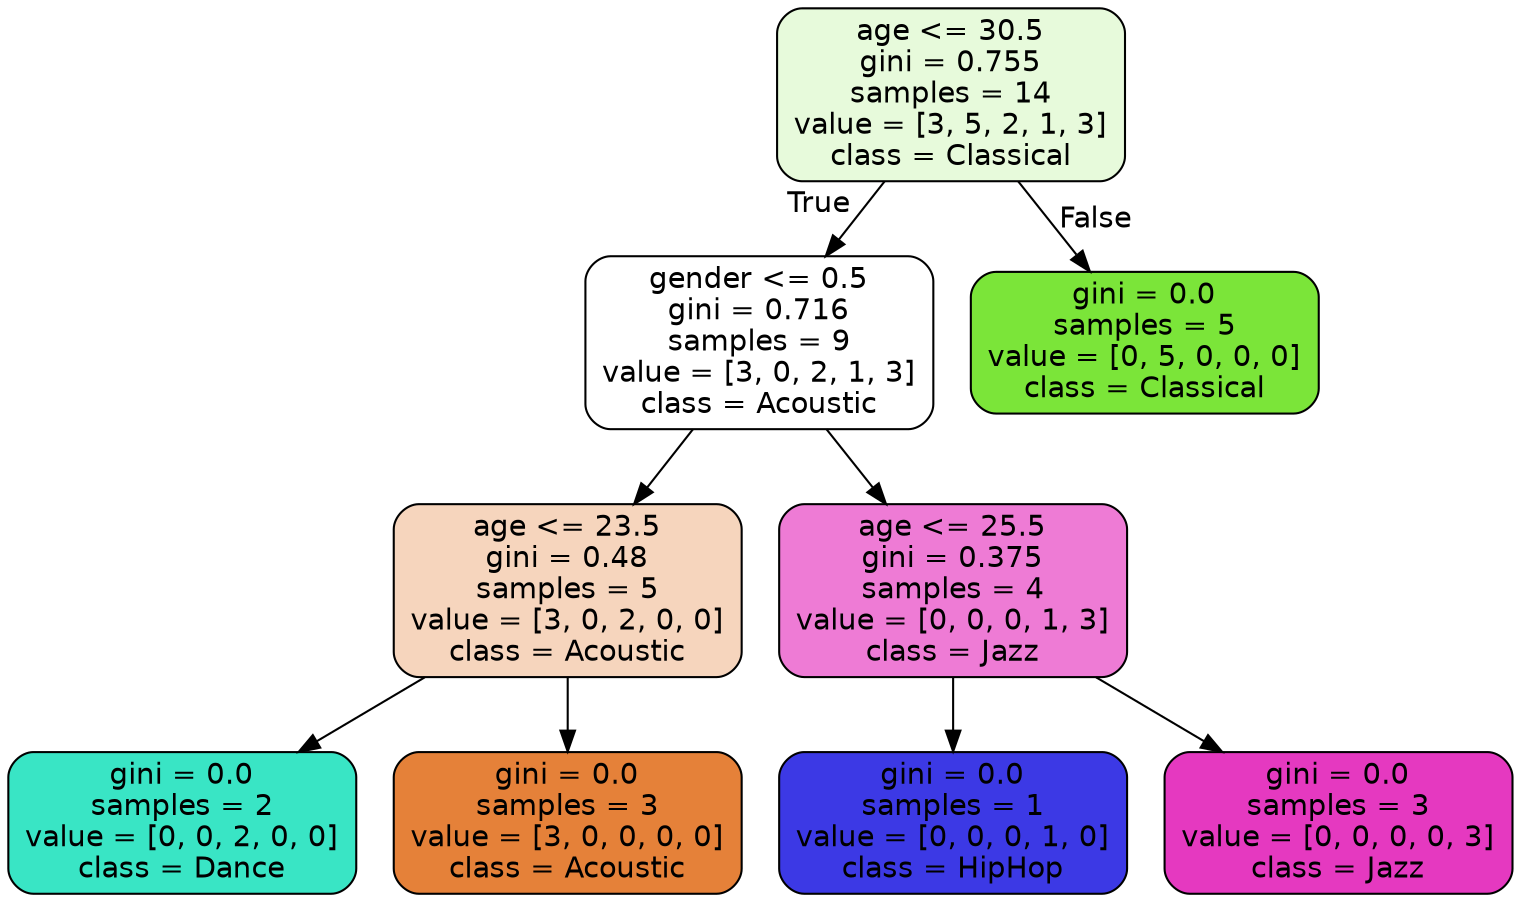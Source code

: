 digraph Tree {
node [shape=box, style="filled, rounded", color="black", fontname="helvetica"] ;
edge [fontname="helvetica"] ;
0 [label="age <= 30.5\ngini = 0.755\nsamples = 14\nvalue = [3, 5, 2, 1, 3]\nclass = Classical", fillcolor="#e7fadb"] ;
1 [label="gender <= 0.5\ngini = 0.716\nsamples = 9\nvalue = [3, 0, 2, 1, 3]\nclass = Acoustic", fillcolor="#ffffff"] ;
0 -> 1 [labeldistance=2.5, labelangle=45, headlabel="True"] ;
2 [label="age <= 23.5\ngini = 0.48\nsamples = 5\nvalue = [3, 0, 2, 0, 0]\nclass = Acoustic", fillcolor="#f6d5bd"] ;
1 -> 2 ;
3 [label="gini = 0.0\nsamples = 2\nvalue = [0, 0, 2, 0, 0]\nclass = Dance", fillcolor="#39e5c5"] ;
2 -> 3 ;
4 [label="gini = 0.0\nsamples = 3\nvalue = [3, 0, 0, 0, 0]\nclass = Acoustic", fillcolor="#e58139"] ;
2 -> 4 ;
5 [label="age <= 25.5\ngini = 0.375\nsamples = 4\nvalue = [0, 0, 0, 1, 3]\nclass = Jazz", fillcolor="#ee7bd5"] ;
1 -> 5 ;
6 [label="gini = 0.0\nsamples = 1\nvalue = [0, 0, 0, 1, 0]\nclass = HipHop", fillcolor="#3c39e5"] ;
5 -> 6 ;
7 [label="gini = 0.0\nsamples = 3\nvalue = [0, 0, 0, 0, 3]\nclass = Jazz", fillcolor="#e539c0"] ;
5 -> 7 ;
8 [label="gini = 0.0\nsamples = 5\nvalue = [0, 5, 0, 0, 0]\nclass = Classical", fillcolor="#7be539"] ;
0 -> 8 [labeldistance=2.5, labelangle=-45, headlabel="False"] ;
}
